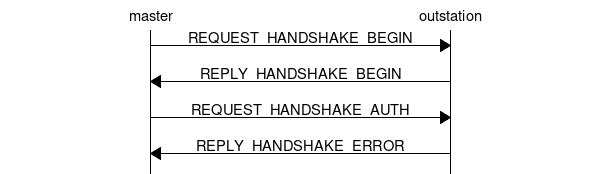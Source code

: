 # MSC for successful handshakes
msc {

  a [label="master"], b [label="outstation"];

  a=>b [ label = "REQUEST_HANDSHAKE_BEGIN" ];
  b=>a [ label = "REPLY_HANDSHAKE_BEGIN" ];
  a=>b [ label = "REQUEST_HANDSHAKE_AUTH" ];
  b=>a [ label = "REPLY_HANDSHAKE_ERROR" ];
}
